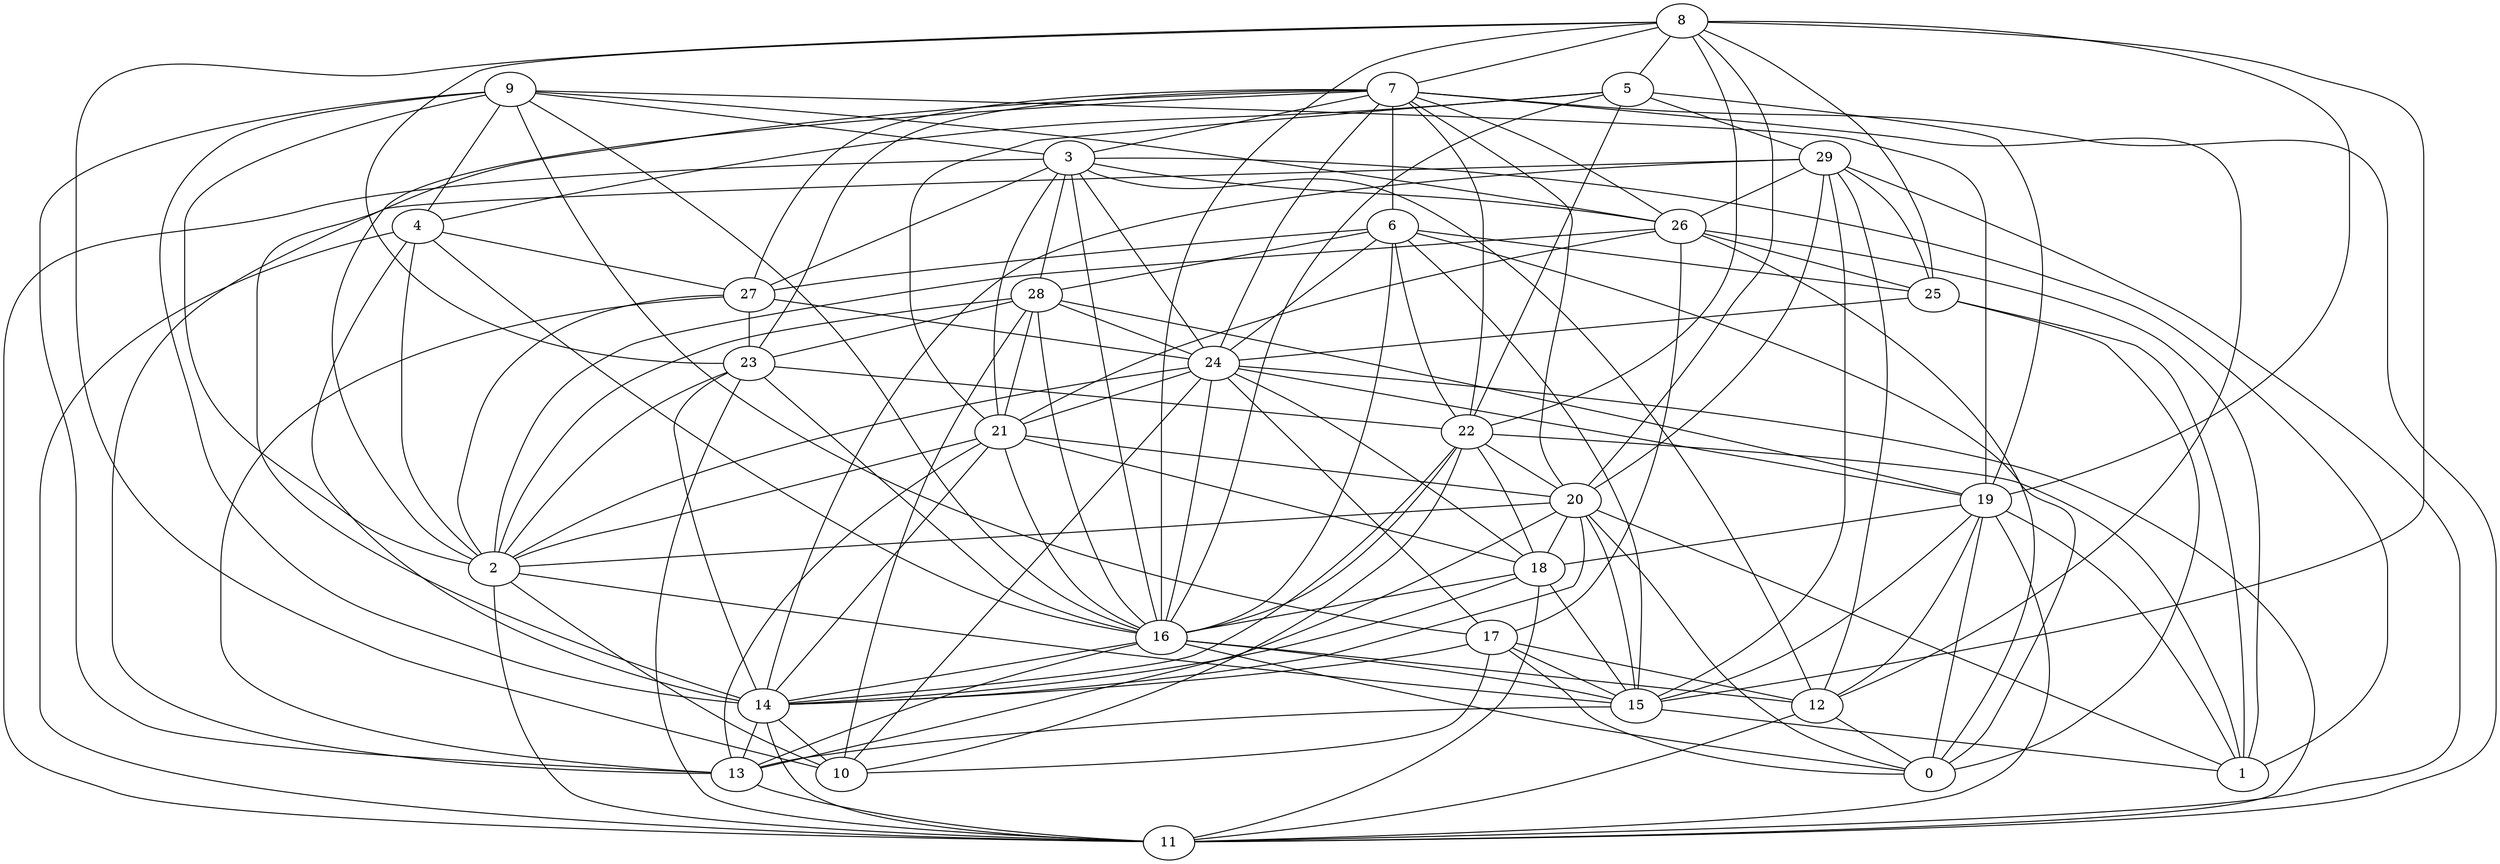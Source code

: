 digraph GG_graph {

subgraph G_graph {
edge [color = black]
"24" -> "19" [dir = none]
"24" -> "21" [dir = none]
"24" -> "11" [dir = none]
"28" -> "10" [dir = none]
"28" -> "16" [dir = none]
"28" -> "21" [dir = none]
"9" -> "13" [dir = none]
"9" -> "2" [dir = none]
"9" -> "26" [dir = none]
"9" -> "17" [dir = none]
"9" -> "14" [dir = none]
"22" -> "18" [dir = none]
"22" -> "16" [dir = none]
"17" -> "15" [dir = none]
"17" -> "10" [dir = none]
"12" -> "0" [dir = none]
"20" -> "13" [dir = none]
"20" -> "1" [dir = none]
"13" -> "11" [dir = none]
"29" -> "25" [dir = none]
"29" -> "26" [dir = none]
"29" -> "13" [dir = none]
"29" -> "15" [dir = none]
"19" -> "1" [dir = none]
"19" -> "12" [dir = none]
"19" -> "15" [dir = none]
"14" -> "13" [dir = none]
"26" -> "1" [dir = none]
"26" -> "25" [dir = none]
"7" -> "12" [dir = none]
"7" -> "22" [dir = none]
"7" -> "3" [dir = none]
"7" -> "6" [dir = none]
"27" -> "2" [dir = none]
"27" -> "24" [dir = none]
"6" -> "15" [dir = none]
"6" -> "22" [dir = none]
"3" -> "16" [dir = none]
"3" -> "11" [dir = none]
"3" -> "21" [dir = none]
"3" -> "26" [dir = none]
"3" -> "12" [dir = none]
"16" -> "0" [dir = none]
"16" -> "14" [dir = none]
"4" -> "14" [dir = none]
"4" -> "16" [dir = none]
"5" -> "22" [dir = none]
"5" -> "16" [dir = none]
"21" -> "2" [dir = none]
"21" -> "18" [dir = none]
"21" -> "13" [dir = none]
"23" -> "16" [dir = none]
"23" -> "2" [dir = none]
"8" -> "15" [dir = none]
"8" -> "19" [dir = none]
"8" -> "16" [dir = none]
"8" -> "7" [dir = none]
"8" -> "5" [dir = none]
"20" -> "14" [dir = none]
"20" -> "15" [dir = none]
"7" -> "23" [dir = none]
"20" -> "0" [dir = none]
"3" -> "24" [dir = none]
"5" -> "19" [dir = none]
"26" -> "17" [dir = none]
"9" -> "4" [dir = none]
"12" -> "11" [dir = none]
"6" -> "28" [dir = none]
"3" -> "1" [dir = none]
"6" -> "0" [dir = none]
"4" -> "11" [dir = none]
"22" -> "1" [dir = none]
"28" -> "23" [dir = none]
"24" -> "17" [dir = none]
"24" -> "18" [dir = none]
"18" -> "16" [dir = none]
"5" -> "4" [dir = none]
"14" -> "10" [dir = none]
"18" -> "11" [dir = none]
"2" -> "10" [dir = none]
"23" -> "11" [dir = none]
"6" -> "25" [dir = none]
"7" -> "26" [dir = none]
"19" -> "11" [dir = none]
"6" -> "16" [dir = none]
"19" -> "0" [dir = none]
"27" -> "13" [dir = none]
"28" -> "2" [dir = none]
"8" -> "25" [dir = none]
"2" -> "11" [dir = none]
"14" -> "11" [dir = none]
"23" -> "22" [dir = none]
"6" -> "27" [dir = none]
"25" -> "0" [dir = none]
"9" -> "19" [dir = none]
"24" -> "16" [dir = none]
"16" -> "15" [dir = none]
"18" -> "14" [dir = none]
"19" -> "18" [dir = none]
"26" -> "0" [dir = none]
"25" -> "24" [dir = none]
"20" -> "18" [dir = none]
"8" -> "22" [dir = none]
"21" -> "14" [dir = none]
"2" -> "15" [dir = none]
"3" -> "27" [dir = none]
"28" -> "19" [dir = none]
"7" -> "2" [dir = none]
"21" -> "20" [dir = none]
"26" -> "21" [dir = none]
"3" -> "28" [dir = none]
"7" -> "27" [dir = none]
"9" -> "3" [dir = none]
"7" -> "24" [dir = none]
"26" -> "2" [dir = none]
"7" -> "14" [dir = none]
"17" -> "14" [dir = none]
"8" -> "23" [dir = none]
"25" -> "1" [dir = none]
"17" -> "0" [dir = none]
"15" -> "1" [dir = none]
"5" -> "29" [dir = none]
"29" -> "11" [dir = none]
"20" -> "2" [dir = none]
"7" -> "20" [dir = none]
"22" -> "20" [dir = none]
"23" -> "14" [dir = none]
"16" -> "12" [dir = none]
"18" -> "15" [dir = none]
"24" -> "2" [dir = none]
"6" -> "24" [dir = none]
"7" -> "11" [dir = none]
"29" -> "12" [dir = none]
"21" -> "16" [dir = none]
"17" -> "12" [dir = none]
"9" -> "16" [dir = none]
"16" -> "13" [dir = none]
"29" -> "14" [dir = none]
"28" -> "24" [dir = none]
"27" -> "23" [dir = none]
"5" -> "21" [dir = none]
"29" -> "20" [dir = none]
"4" -> "2" [dir = none]
"24" -> "10" [dir = none]
"8" -> "20" [dir = none]
"8" -> "10" [dir = none]
"22" -> "10" [dir = none]
"22" -> "14" [dir = none]
"15" -> "13" [dir = none]
"4" -> "27" [dir = none]
}

}
